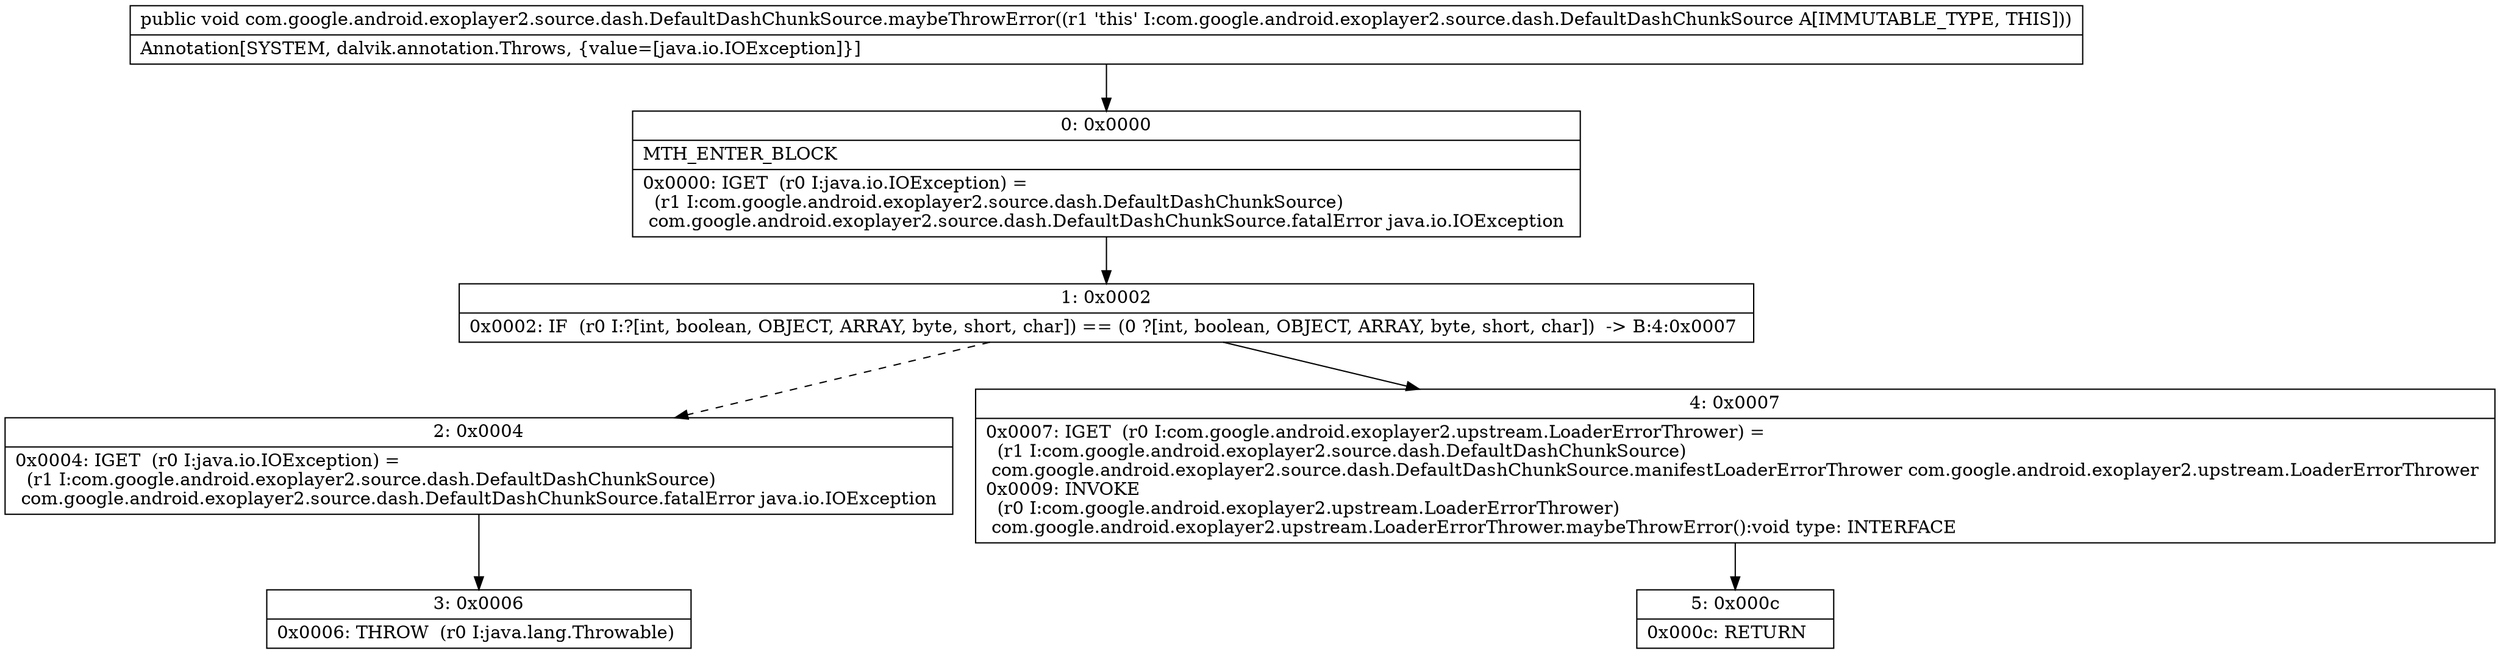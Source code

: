 digraph "CFG forcom.google.android.exoplayer2.source.dash.DefaultDashChunkSource.maybeThrowError()V" {
Node_0 [shape=record,label="{0\:\ 0x0000|MTH_ENTER_BLOCK\l|0x0000: IGET  (r0 I:java.io.IOException) = \l  (r1 I:com.google.android.exoplayer2.source.dash.DefaultDashChunkSource)\l com.google.android.exoplayer2.source.dash.DefaultDashChunkSource.fatalError java.io.IOException \l}"];
Node_1 [shape=record,label="{1\:\ 0x0002|0x0002: IF  (r0 I:?[int, boolean, OBJECT, ARRAY, byte, short, char]) == (0 ?[int, boolean, OBJECT, ARRAY, byte, short, char])  \-\> B:4:0x0007 \l}"];
Node_2 [shape=record,label="{2\:\ 0x0004|0x0004: IGET  (r0 I:java.io.IOException) = \l  (r1 I:com.google.android.exoplayer2.source.dash.DefaultDashChunkSource)\l com.google.android.exoplayer2.source.dash.DefaultDashChunkSource.fatalError java.io.IOException \l}"];
Node_3 [shape=record,label="{3\:\ 0x0006|0x0006: THROW  (r0 I:java.lang.Throwable) \l}"];
Node_4 [shape=record,label="{4\:\ 0x0007|0x0007: IGET  (r0 I:com.google.android.exoplayer2.upstream.LoaderErrorThrower) = \l  (r1 I:com.google.android.exoplayer2.source.dash.DefaultDashChunkSource)\l com.google.android.exoplayer2.source.dash.DefaultDashChunkSource.manifestLoaderErrorThrower com.google.android.exoplayer2.upstream.LoaderErrorThrower \l0x0009: INVOKE  \l  (r0 I:com.google.android.exoplayer2.upstream.LoaderErrorThrower)\l com.google.android.exoplayer2.upstream.LoaderErrorThrower.maybeThrowError():void type: INTERFACE \l}"];
Node_5 [shape=record,label="{5\:\ 0x000c|0x000c: RETURN   \l}"];
MethodNode[shape=record,label="{public void com.google.android.exoplayer2.source.dash.DefaultDashChunkSource.maybeThrowError((r1 'this' I:com.google.android.exoplayer2.source.dash.DefaultDashChunkSource A[IMMUTABLE_TYPE, THIS]))  | Annotation[SYSTEM, dalvik.annotation.Throws, \{value=[java.io.IOException]\}]\l}"];
MethodNode -> Node_0;
Node_0 -> Node_1;
Node_1 -> Node_2[style=dashed];
Node_1 -> Node_4;
Node_2 -> Node_3;
Node_4 -> Node_5;
}

